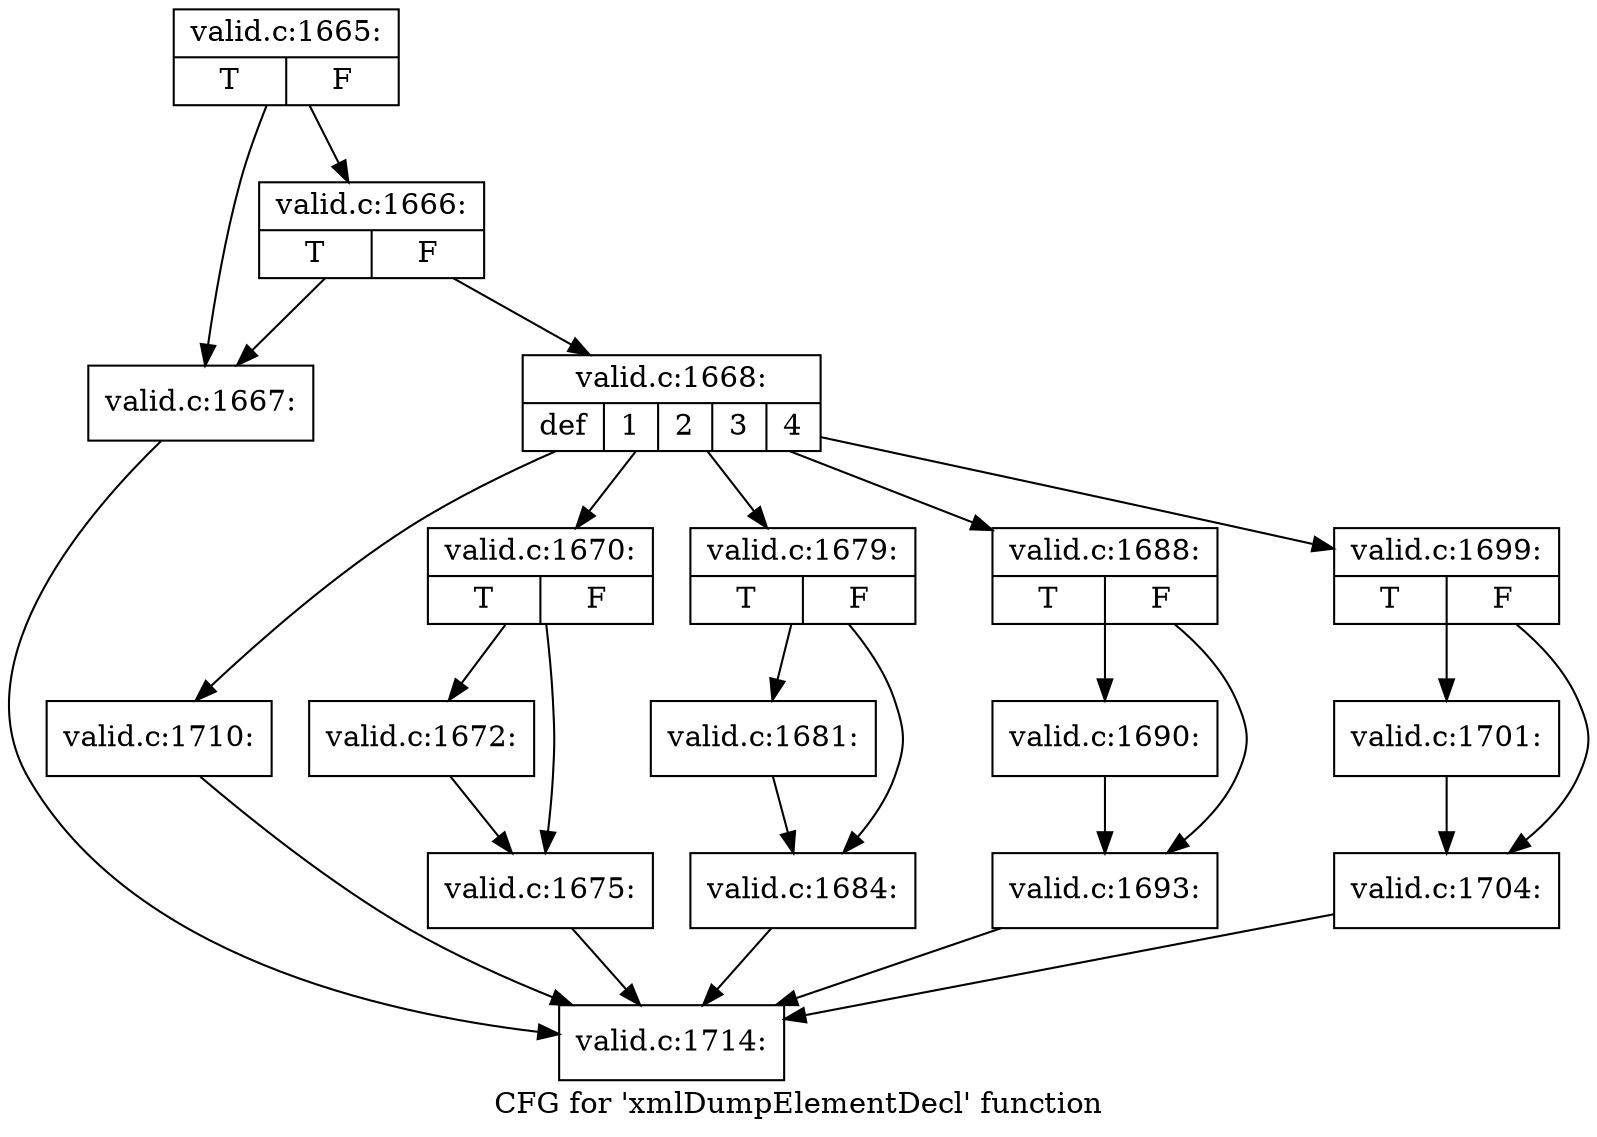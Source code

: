 digraph "CFG for 'xmlDumpElementDecl' function" {
	label="CFG for 'xmlDumpElementDecl' function";

	Node0x4e6f4c0 [shape=record,label="{valid.c:1665:|{<s0>T|<s1>F}}"];
	Node0x4e6f4c0 -> Node0x4ee7460;
	Node0x4e6f4c0 -> Node0x4eac4f0;
	Node0x4eac4f0 [shape=record,label="{valid.c:1666:|{<s0>T|<s1>F}}"];
	Node0x4eac4f0 -> Node0x4ee7460;
	Node0x4eac4f0 -> Node0x4eac4a0;
	Node0x4ee7460 [shape=record,label="{valid.c:1667:}"];
	Node0x4ee7460 -> Node0x4f04440;
	Node0x4eac4a0 [shape=record,label="{valid.c:1668:|{<s0>def|<s1>1|<s2>2|<s3>3|<s4>4}}"];
	Node0x4eac4a0 -> Node0x4f04650;
	Node0x4eac4a0 -> Node0x4f04990;
	Node0x4eac4a0 -> Node0x4f60fc0;
	Node0x4eac4a0 -> Node0x4f62ce0;
	Node0x4eac4a0 -> Node0x4f64360;
	Node0x4f04990 [shape=record,label="{valid.c:1670:|{<s0>T|<s1>F}}"];
	Node0x4f04990 -> Node0x4f605b0;
	Node0x4f04990 -> Node0x4f608e0;
	Node0x4f605b0 [shape=record,label="{valid.c:1672:}"];
	Node0x4f605b0 -> Node0x4f608e0;
	Node0x4f608e0 [shape=record,label="{valid.c:1675:}"];
	Node0x4f608e0 -> Node0x4f04440;
	Node0x4f60fc0 [shape=record,label="{valid.c:1679:|{<s0>T|<s1>F}}"];
	Node0x4f60fc0 -> Node0x4f61270;
	Node0x4f60fc0 -> Node0x4f61d50;
	Node0x4f61270 [shape=record,label="{valid.c:1681:}"];
	Node0x4f61270 -> Node0x4f61d50;
	Node0x4f61d50 [shape=record,label="{valid.c:1684:}"];
	Node0x4f61d50 -> Node0x4f04440;
	Node0x4f62ce0 [shape=record,label="{valid.c:1688:|{<s0>T|<s1>F}}"];
	Node0x4f62ce0 -> Node0x4f62f20;
	Node0x4f62ce0 -> Node0x4f62f70;
	Node0x4f62f20 [shape=record,label="{valid.c:1690:}"];
	Node0x4f62f20 -> Node0x4f62f70;
	Node0x4f62f70 [shape=record,label="{valid.c:1693:}"];
	Node0x4f62f70 -> Node0x4f04440;
	Node0x4f64360 [shape=record,label="{valid.c:1699:|{<s0>T|<s1>F}}"];
	Node0x4f64360 -> Node0x4f64690;
	Node0x4f64360 -> Node0x4f64640;
	Node0x4f64690 [shape=record,label="{valid.c:1701:}"];
	Node0x4f64690 -> Node0x4f64640;
	Node0x4f64640 [shape=record,label="{valid.c:1704:}"];
	Node0x4f64640 -> Node0x4f04440;
	Node0x4f04650 [shape=record,label="{valid.c:1710:}"];
	Node0x4f04650 -> Node0x4f04440;
	Node0x4f04440 [shape=record,label="{valid.c:1714:}"];
}
